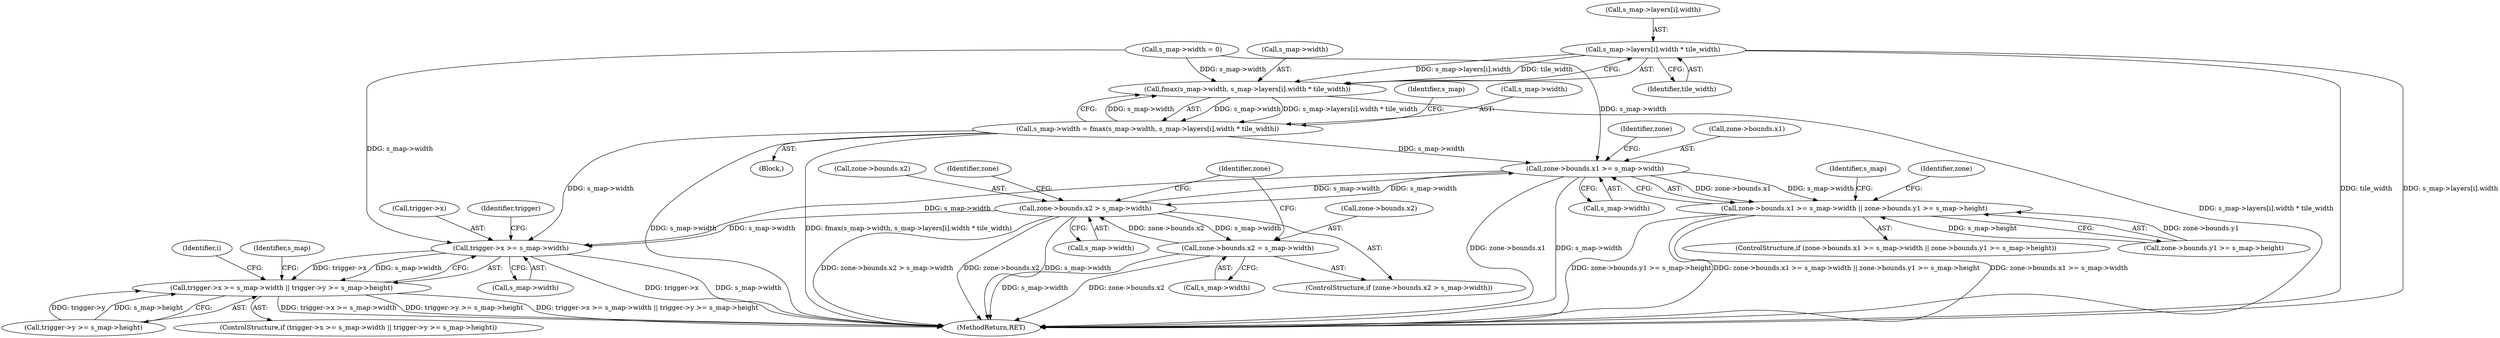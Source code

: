 digraph "0_minisphere_252c1ca184cb38e1acb917aa0e451c5f08519996@array" {
"1000323" [label="(Call,s_map->layers[i].width * tile_width)"];
"1000319" [label="(Call,fmax(s_map->width, s_map->layers[i].width * tile_width))"];
"1000315" [label="(Call,s_map->width = fmax(s_map->width, s_map->layers[i].width * tile_width))"];
"1000375" [label="(Call,zone->bounds.x1 >= s_map->width)"];
"1000374" [label="(Call,zone->bounds.x1 >= s_map->width || zone->bounds.y1 >= s_map->height)"];
"1000401" [label="(Call,zone->bounds.x2 > s_map->width)"];
"1000410" [label="(Call,zone->bounds.x2 = s_map->width)"];
"1000464" [label="(Call,trigger->x >= s_map->width)"];
"1000463" [label="(Call,trigger->x >= s_map->width || trigger->y >= s_map->height)"];
"1000387" [label="(Identifier,zone)"];
"1000413" [label="(Identifier,zone)"];
"1000374" [label="(Call,zone->bounds.x1 >= s_map->width || zone->bounds.y1 >= s_map->height)"];
"1000316" [label="(Call,s_map->width)"];
"1000319" [label="(Call,fmax(s_map->width, s_map->layers[i].width * tile_width))"];
"1000315" [label="(Call,s_map->width = fmax(s_map->width, s_map->layers[i].width * tile_width))"];
"1000464" [label="(Call,trigger->x >= s_map->width)"];
"1000462" [label="(ControlStructure,if (trigger->x >= s_map->width || trigger->y >= s_map->height))"];
"1000314" [label="(Block,)"];
"1000401" [label="(Call,zone->bounds.x2 > s_map->width)"];
"1000334" [label="(Identifier,s_map)"];
"1000411" [label="(Call,zone->bounds.x2)"];
"1000473" [label="(Identifier,trigger)"];
"1000331" [label="(Identifier,tile_width)"];
"1000416" [label="(Call,s_map->width)"];
"1000381" [label="(Call,s_map->width)"];
"1000373" [label="(ControlStructure,if (zone->bounds.x1 >= s_map->width || zone->bounds.y1 >= s_map->height))"];
"1000323" [label="(Call,s_map->layers[i].width * tile_width)"];
"1000485" [label="(MethodReturn,RET)"];
"1000453" [label="(Identifier,i)"];
"1000471" [label="(Call,trigger->y >= s_map->height)"];
"1000480" [label="(Identifier,s_map)"];
"1000468" [label="(Call,s_map->width)"];
"1000465" [label="(Call,trigger->x)"];
"1000320" [label="(Call,s_map->width)"];
"1000376" [label="(Call,zone->bounds.x1)"];
"1000404" [label="(Identifier,zone)"];
"1000375" [label="(Call,zone->bounds.x1 >= s_map->width)"];
"1000402" [label="(Call,zone->bounds.x2)"];
"1000410" [label="(Call,zone->bounds.x2 = s_map->width)"];
"1000423" [label="(Identifier,zone)"];
"1000407" [label="(Call,s_map->width)"];
"1000400" [label="(ControlStructure,if (zone->bounds.x2 > s_map->width))"];
"1000283" [label="(Call,s_map->width = 0)"];
"1000463" [label="(Call,trigger->x >= s_map->width || trigger->y >= s_map->height)"];
"1000395" [label="(Identifier,s_map)"];
"1000384" [label="(Call,zone->bounds.y1 >= s_map->height)"];
"1000324" [label="(Call,s_map->layers[i].width)"];
"1000323" -> "1000319"  [label="AST: "];
"1000323" -> "1000331"  [label="CFG: "];
"1000324" -> "1000323"  [label="AST: "];
"1000331" -> "1000323"  [label="AST: "];
"1000319" -> "1000323"  [label="CFG: "];
"1000323" -> "1000485"  [label="DDG: tile_width"];
"1000323" -> "1000485"  [label="DDG: s_map->layers[i].width"];
"1000323" -> "1000319"  [label="DDG: s_map->layers[i].width"];
"1000323" -> "1000319"  [label="DDG: tile_width"];
"1000319" -> "1000315"  [label="AST: "];
"1000320" -> "1000319"  [label="AST: "];
"1000315" -> "1000319"  [label="CFG: "];
"1000319" -> "1000485"  [label="DDG: s_map->layers[i].width * tile_width"];
"1000319" -> "1000315"  [label="DDG: s_map->width"];
"1000319" -> "1000315"  [label="DDG: s_map->layers[i].width * tile_width"];
"1000283" -> "1000319"  [label="DDG: s_map->width"];
"1000315" -> "1000319"  [label="DDG: s_map->width"];
"1000315" -> "1000314"  [label="AST: "];
"1000316" -> "1000315"  [label="AST: "];
"1000334" -> "1000315"  [label="CFG: "];
"1000315" -> "1000485"  [label="DDG: s_map->width"];
"1000315" -> "1000485"  [label="DDG: fmax(s_map->width, s_map->layers[i].width * tile_width)"];
"1000315" -> "1000375"  [label="DDG: s_map->width"];
"1000315" -> "1000464"  [label="DDG: s_map->width"];
"1000375" -> "1000374"  [label="AST: "];
"1000375" -> "1000381"  [label="CFG: "];
"1000376" -> "1000375"  [label="AST: "];
"1000381" -> "1000375"  [label="AST: "];
"1000387" -> "1000375"  [label="CFG: "];
"1000374" -> "1000375"  [label="CFG: "];
"1000375" -> "1000485"  [label="DDG: zone->bounds.x1"];
"1000375" -> "1000485"  [label="DDG: s_map->width"];
"1000375" -> "1000374"  [label="DDG: zone->bounds.x1"];
"1000375" -> "1000374"  [label="DDG: s_map->width"];
"1000283" -> "1000375"  [label="DDG: s_map->width"];
"1000401" -> "1000375"  [label="DDG: s_map->width"];
"1000375" -> "1000401"  [label="DDG: s_map->width"];
"1000375" -> "1000464"  [label="DDG: s_map->width"];
"1000374" -> "1000373"  [label="AST: "];
"1000374" -> "1000384"  [label="CFG: "];
"1000384" -> "1000374"  [label="AST: "];
"1000395" -> "1000374"  [label="CFG: "];
"1000404" -> "1000374"  [label="CFG: "];
"1000374" -> "1000485"  [label="DDG: zone->bounds.x1 >= s_map->width"];
"1000374" -> "1000485"  [label="DDG: zone->bounds.y1 >= s_map->height"];
"1000374" -> "1000485"  [label="DDG: zone->bounds.x1 >= s_map->width || zone->bounds.y1 >= s_map->height"];
"1000384" -> "1000374"  [label="DDG: zone->bounds.y1"];
"1000384" -> "1000374"  [label="DDG: s_map->height"];
"1000401" -> "1000400"  [label="AST: "];
"1000401" -> "1000407"  [label="CFG: "];
"1000402" -> "1000401"  [label="AST: "];
"1000407" -> "1000401"  [label="AST: "];
"1000413" -> "1000401"  [label="CFG: "];
"1000423" -> "1000401"  [label="CFG: "];
"1000401" -> "1000485"  [label="DDG: zone->bounds.x2 > s_map->width"];
"1000401" -> "1000485"  [label="DDG: zone->bounds.x2"];
"1000401" -> "1000485"  [label="DDG: s_map->width"];
"1000410" -> "1000401"  [label="DDG: zone->bounds.x2"];
"1000401" -> "1000410"  [label="DDG: s_map->width"];
"1000401" -> "1000464"  [label="DDG: s_map->width"];
"1000410" -> "1000400"  [label="AST: "];
"1000410" -> "1000416"  [label="CFG: "];
"1000411" -> "1000410"  [label="AST: "];
"1000416" -> "1000410"  [label="AST: "];
"1000423" -> "1000410"  [label="CFG: "];
"1000410" -> "1000485"  [label="DDG: zone->bounds.x2"];
"1000410" -> "1000485"  [label="DDG: s_map->width"];
"1000464" -> "1000463"  [label="AST: "];
"1000464" -> "1000468"  [label="CFG: "];
"1000465" -> "1000464"  [label="AST: "];
"1000468" -> "1000464"  [label="AST: "];
"1000473" -> "1000464"  [label="CFG: "];
"1000463" -> "1000464"  [label="CFG: "];
"1000464" -> "1000485"  [label="DDG: trigger->x"];
"1000464" -> "1000485"  [label="DDG: s_map->width"];
"1000464" -> "1000463"  [label="DDG: trigger->x"];
"1000464" -> "1000463"  [label="DDG: s_map->width"];
"1000283" -> "1000464"  [label="DDG: s_map->width"];
"1000463" -> "1000462"  [label="AST: "];
"1000463" -> "1000471"  [label="CFG: "];
"1000471" -> "1000463"  [label="AST: "];
"1000480" -> "1000463"  [label="CFG: "];
"1000453" -> "1000463"  [label="CFG: "];
"1000463" -> "1000485"  [label="DDG: trigger->x >= s_map->width || trigger->y >= s_map->height"];
"1000463" -> "1000485"  [label="DDG: trigger->x >= s_map->width"];
"1000463" -> "1000485"  [label="DDG: trigger->y >= s_map->height"];
"1000471" -> "1000463"  [label="DDG: trigger->y"];
"1000471" -> "1000463"  [label="DDG: s_map->height"];
}

